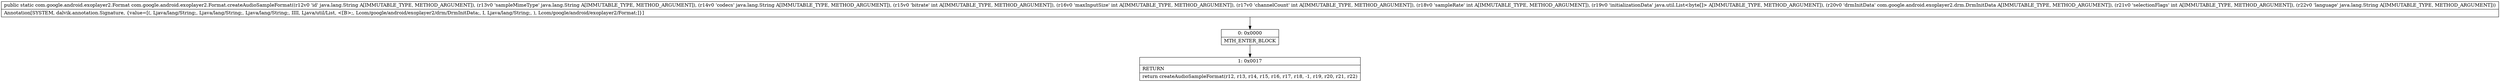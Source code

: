 digraph "CFG forcom.google.android.exoplayer2.Format.createAudioSampleFormat(Ljava\/lang\/String;Ljava\/lang\/String;Ljava\/lang\/String;IIIILjava\/util\/List;Lcom\/google\/android\/exoplayer2\/drm\/DrmInitData;ILjava\/lang\/String;)Lcom\/google\/android\/exoplayer2\/Format;" {
Node_0 [shape=record,label="{0\:\ 0x0000|MTH_ENTER_BLOCK\l}"];
Node_1 [shape=record,label="{1\:\ 0x0017|RETURN\l|return createAudioSampleFormat(r12, r13, r14, r15, r16, r17, r18, \-1, r19, r20, r21, r22)\l}"];
MethodNode[shape=record,label="{public static com.google.android.exoplayer2.Format com.google.android.exoplayer2.Format.createAudioSampleFormat((r12v0 'id' java.lang.String A[IMMUTABLE_TYPE, METHOD_ARGUMENT]), (r13v0 'sampleMimeType' java.lang.String A[IMMUTABLE_TYPE, METHOD_ARGUMENT]), (r14v0 'codecs' java.lang.String A[IMMUTABLE_TYPE, METHOD_ARGUMENT]), (r15v0 'bitrate' int A[IMMUTABLE_TYPE, METHOD_ARGUMENT]), (r16v0 'maxInputSize' int A[IMMUTABLE_TYPE, METHOD_ARGUMENT]), (r17v0 'channelCount' int A[IMMUTABLE_TYPE, METHOD_ARGUMENT]), (r18v0 'sampleRate' int A[IMMUTABLE_TYPE, METHOD_ARGUMENT]), (r19v0 'initializationData' java.util.List\<byte[]\> A[IMMUTABLE_TYPE, METHOD_ARGUMENT]), (r20v0 'drmInitData' com.google.android.exoplayer2.drm.DrmInitData A[IMMUTABLE_TYPE, METHOD_ARGUMENT]), (r21v0 'selectionFlags' int A[IMMUTABLE_TYPE, METHOD_ARGUMENT]), (r22v0 'language' java.lang.String A[IMMUTABLE_TYPE, METHOD_ARGUMENT]))  | Annotation[SYSTEM, dalvik.annotation.Signature, \{value=[(, Ljava\/lang\/String;, Ljava\/lang\/String;, Ljava\/lang\/String;, IIII, Ljava\/util\/List, \<[B\>;, Lcom\/google\/android\/exoplayer2\/drm\/DrmInitData;, I, Ljava\/lang\/String;, ), Lcom\/google\/android\/exoplayer2\/Format;]\}]\l}"];
MethodNode -> Node_0;
Node_0 -> Node_1;
}

